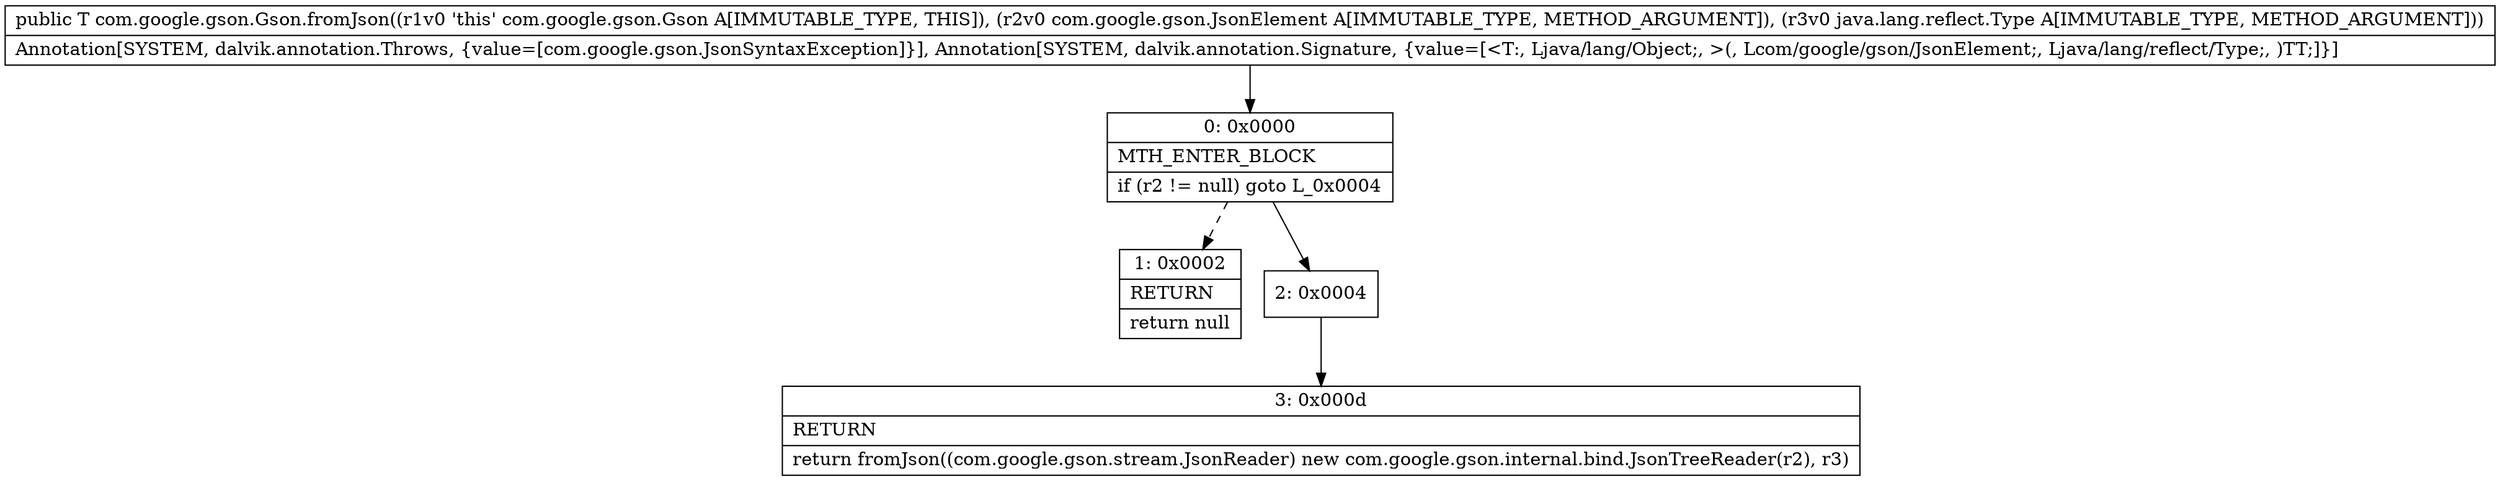 digraph "CFG forcom.google.gson.Gson.fromJson(Lcom\/google\/gson\/JsonElement;Ljava\/lang\/reflect\/Type;)Ljava\/lang\/Object;" {
Node_0 [shape=record,label="{0\:\ 0x0000|MTH_ENTER_BLOCK\l|if (r2 != null) goto L_0x0004\l}"];
Node_1 [shape=record,label="{1\:\ 0x0002|RETURN\l|return null\l}"];
Node_2 [shape=record,label="{2\:\ 0x0004}"];
Node_3 [shape=record,label="{3\:\ 0x000d|RETURN\l|return fromJson((com.google.gson.stream.JsonReader) new com.google.gson.internal.bind.JsonTreeReader(r2), r3)\l}"];
MethodNode[shape=record,label="{public T com.google.gson.Gson.fromJson((r1v0 'this' com.google.gson.Gson A[IMMUTABLE_TYPE, THIS]), (r2v0 com.google.gson.JsonElement A[IMMUTABLE_TYPE, METHOD_ARGUMENT]), (r3v0 java.lang.reflect.Type A[IMMUTABLE_TYPE, METHOD_ARGUMENT]))  | Annotation[SYSTEM, dalvik.annotation.Throws, \{value=[com.google.gson.JsonSyntaxException]\}], Annotation[SYSTEM, dalvik.annotation.Signature, \{value=[\<T:, Ljava\/lang\/Object;, \>(, Lcom\/google\/gson\/JsonElement;, Ljava\/lang\/reflect\/Type;, )TT;]\}]\l}"];
MethodNode -> Node_0;
Node_0 -> Node_1[style=dashed];
Node_0 -> Node_2;
Node_2 -> Node_3;
}


